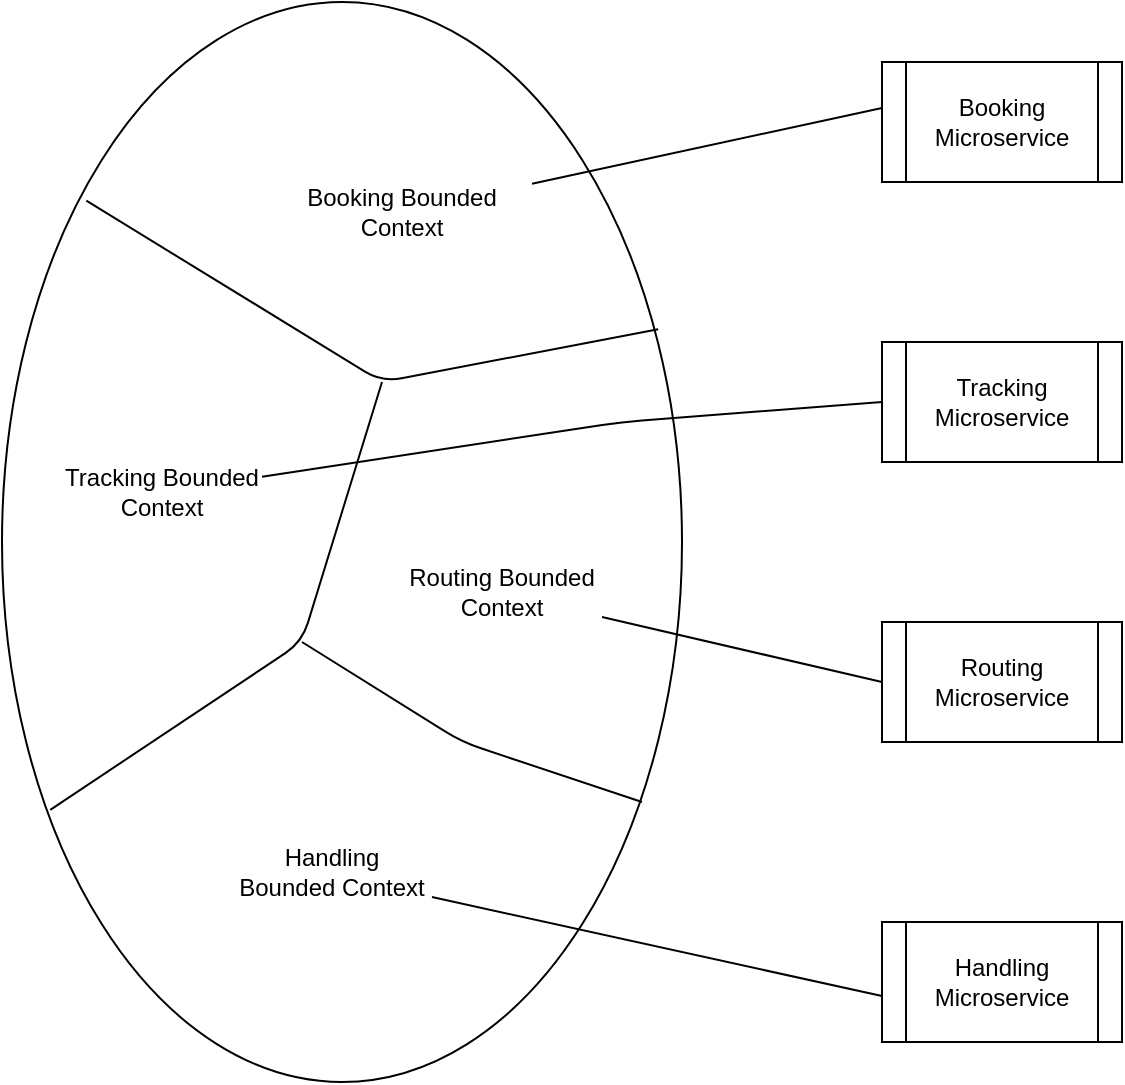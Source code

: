 <mxfile version="10.4.5" type="github"><diagram id="RvJFPbG25kRZUgg2OKJl" name="Page-1"><mxGraphModel dx="1327" dy="759" grid="1" gridSize="10" guides="1" tooltips="1" connect="1" arrows="1" fold="1" page="1" pageScale="1" pageWidth="850" pageHeight="1100" math="0" shadow="0"><root><mxCell id="0"/><mxCell id="1" parent="0"/><mxCell id="WREBs4xK0uDTEOSrsZeU-1" value="&amp;nbsp;" style="ellipse;whiteSpace=wrap;html=1;" vertex="1" parent="1"><mxGeometry x="110" y="80" width="340" height="540" as="geometry"/></mxCell><mxCell id="WREBs4xK0uDTEOSrsZeU-5" value="" style="endArrow=none;html=1;entryX=0.124;entryY=0.184;entryDx=0;entryDy=0;entryPerimeter=0;exitX=0.965;exitY=0.303;exitDx=0;exitDy=0;exitPerimeter=0;" edge="1" parent="1" source="WREBs4xK0uDTEOSrsZeU-1" target="WREBs4xK0uDTEOSrsZeU-1"><mxGeometry width="50" height="50" relative="1" as="geometry"><mxPoint x="150" y="550" as="sourcePoint"/><mxPoint x="200" y="500" as="targetPoint"/><Array as="points"><mxPoint x="300" y="270"/></Array></mxGeometry></mxCell><mxCell id="WREBs4xK0uDTEOSrsZeU-6" value="" style="endArrow=none;html=1;exitX=0.071;exitY=0.748;exitDx=0;exitDy=0;exitPerimeter=0;" edge="1" parent="1" source="WREBs4xK0uDTEOSrsZeU-1"><mxGeometry width="50" height="50" relative="1" as="geometry"><mxPoint x="150" y="550" as="sourcePoint"/><mxPoint x="300" y="270" as="targetPoint"/><Array as="points"><mxPoint x="260" y="400"/></Array></mxGeometry></mxCell><mxCell id="WREBs4xK0uDTEOSrsZeU-7" value="" style="endArrow=none;html=1;" edge="1" parent="1"><mxGeometry width="50" height="50" relative="1" as="geometry"><mxPoint x="430" y="480" as="sourcePoint"/><mxPoint x="260" y="400" as="targetPoint"/><Array as="points"><mxPoint x="340" y="450"/></Array></mxGeometry></mxCell><mxCell id="WREBs4xK0uDTEOSrsZeU-8" value="Booking Bounded Context&lt;br&gt;" style="text;html=1;strokeColor=none;fillColor=none;align=center;verticalAlign=middle;whiteSpace=wrap;rounded=0;" vertex="1" parent="1"><mxGeometry x="245" y="160" width="130" height="50" as="geometry"/></mxCell><mxCell id="WREBs4xK0uDTEOSrsZeU-9" value="Routing Bounded Context" style="text;html=1;strokeColor=none;fillColor=none;align=center;verticalAlign=middle;whiteSpace=wrap;rounded=0;" vertex="1" parent="1"><mxGeometry x="310" y="350" width="100" height="50" as="geometry"/></mxCell><mxCell id="WREBs4xK0uDTEOSrsZeU-10" value="Tracking Bounded Context" style="text;html=1;strokeColor=none;fillColor=none;align=center;verticalAlign=middle;whiteSpace=wrap;rounded=0;" vertex="1" parent="1"><mxGeometry x="140" y="300" width="100" height="50" as="geometry"/></mxCell><mxCell id="WREBs4xK0uDTEOSrsZeU-11" value="Handling Bounded Context" style="text;html=1;strokeColor=none;fillColor=none;align=center;verticalAlign=middle;whiteSpace=wrap;rounded=0;" vertex="1" parent="1"><mxGeometry x="225" y="490" width="100" height="50" as="geometry"/></mxCell><mxCell id="WREBs4xK0uDTEOSrsZeU-12" value="Booking Microservice" style="shape=process;whiteSpace=wrap;html=1;backgroundOutline=1;" vertex="1" parent="1"><mxGeometry x="550" y="110" width="120" height="60" as="geometry"/></mxCell><mxCell id="WREBs4xK0uDTEOSrsZeU-13" value="Tracking Microservice" style="shape=process;whiteSpace=wrap;html=1;backgroundOutline=1;" vertex="1" parent="1"><mxGeometry x="550" y="250" width="120" height="60" as="geometry"/></mxCell><mxCell id="WREBs4xK0uDTEOSrsZeU-14" value="Routing Microservice" style="shape=process;whiteSpace=wrap;html=1;backgroundOutline=1;" vertex="1" parent="1"><mxGeometry x="550" y="390" width="120" height="60" as="geometry"/></mxCell><mxCell id="WREBs4xK0uDTEOSrsZeU-15" value="Handling Microservice" style="shape=process;whiteSpace=wrap;html=1;backgroundOutline=1;" vertex="1" parent="1"><mxGeometry x="550" y="540" width="120" height="60" as="geometry"/></mxCell><mxCell id="WREBs4xK0uDTEOSrsZeU-16" value="" style="endArrow=none;html=1;entryX=0;entryY=0.383;entryDx=0;entryDy=0;entryPerimeter=0;" edge="1" parent="1" source="WREBs4xK0uDTEOSrsZeU-8" target="WREBs4xK0uDTEOSrsZeU-12"><mxGeometry width="50" height="50" relative="1" as="geometry"><mxPoint x="110" y="690" as="sourcePoint"/><mxPoint x="160" y="640" as="targetPoint"/></mxGeometry></mxCell><mxCell id="WREBs4xK0uDTEOSrsZeU-17" value="" style="endArrow=none;html=1;entryX=0;entryY=0.5;entryDx=0;entryDy=0;" edge="1" parent="1" source="WREBs4xK0uDTEOSrsZeU-10" target="WREBs4xK0uDTEOSrsZeU-13"><mxGeometry width="50" height="50" relative="1" as="geometry"><mxPoint x="110" y="690" as="sourcePoint"/><mxPoint x="160" y="640" as="targetPoint"/><Array as="points"><mxPoint x="420" y="290"/></Array></mxGeometry></mxCell><mxCell id="WREBs4xK0uDTEOSrsZeU-19" value="" style="endArrow=none;html=1;entryX=0;entryY=0.5;entryDx=0;entryDy=0;exitX=1;exitY=0.75;exitDx=0;exitDy=0;" edge="1" parent="1" source="WREBs4xK0uDTEOSrsZeU-9" target="WREBs4xK0uDTEOSrsZeU-14"><mxGeometry width="50" height="50" relative="1" as="geometry"><mxPoint x="110" y="690" as="sourcePoint"/><mxPoint x="160" y="640" as="targetPoint"/><Array as="points"/></mxGeometry></mxCell><mxCell id="WREBs4xK0uDTEOSrsZeU-20" value="" style="endArrow=none;html=1;entryX=0;entryY=0.617;entryDx=0;entryDy=0;entryPerimeter=0;exitX=1;exitY=0.75;exitDx=0;exitDy=0;" edge="1" parent="1" source="WREBs4xK0uDTEOSrsZeU-11" target="WREBs4xK0uDTEOSrsZeU-15"><mxGeometry width="50" height="50" relative="1" as="geometry"><mxPoint x="110" y="690" as="sourcePoint"/><mxPoint x="160" y="640" as="targetPoint"/></mxGeometry></mxCell></root></mxGraphModel></diagram></mxfile>